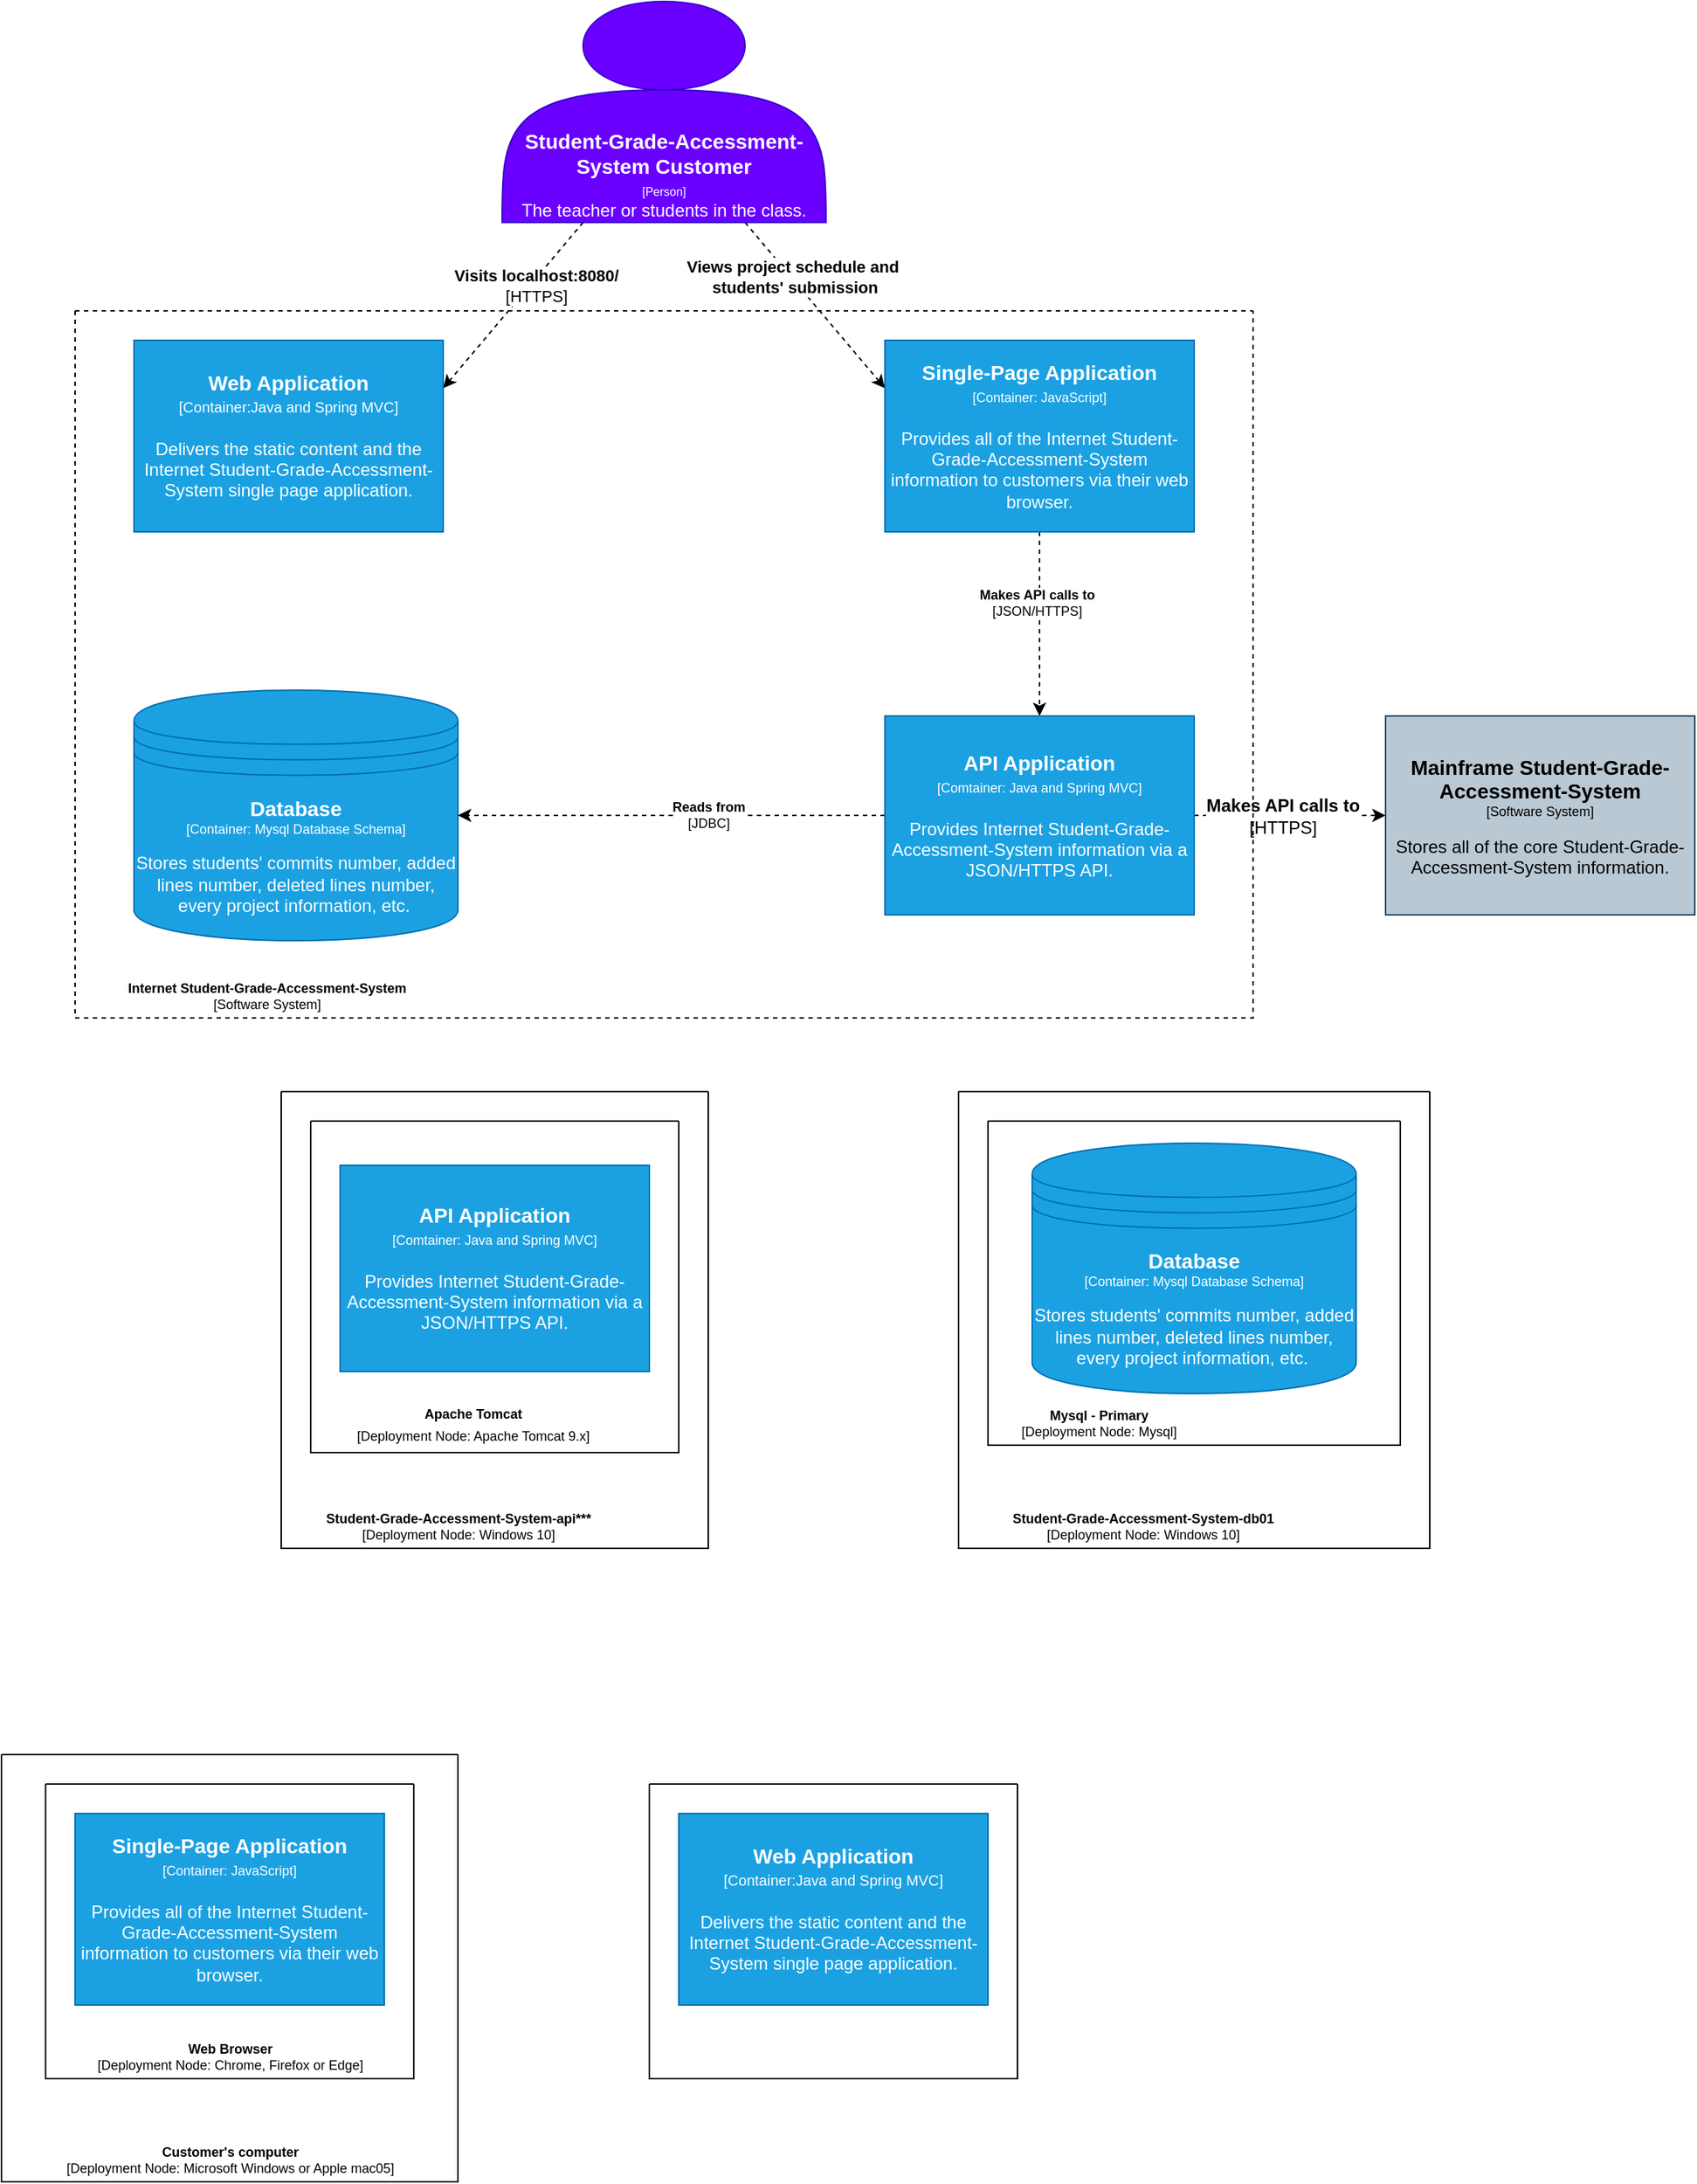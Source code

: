 <mxfile version="15.7.3" type="github">
  <diagram id="Cuy8SSrBaXIe2WgJ0xsk" name="Page-1">
    <mxGraphModel dx="1333" dy="499" grid="1" gridSize="10" guides="1" tooltips="1" connect="1" arrows="1" fold="1" page="1" pageScale="1" pageWidth="1200" pageHeight="1920" math="0" shadow="0">
      <root>
        <mxCell id="0" />
        <mxCell id="1" parent="0" />
        <mxCell id="nMDgOZrZQoWDls4aoF4L-12" style="edgeStyle=none;rounded=0;orthogonalLoop=1;jettySize=auto;html=1;exitX=0.25;exitY=1;exitDx=0;exitDy=0;entryX=1;entryY=0.25;entryDx=0;entryDy=0;fontSize=9;dashed=1;" edge="1" parent="1" source="nMDgOZrZQoWDls4aoF4L-1" target="nMDgOZrZQoWDls4aoF4L-6">
          <mxGeometry relative="1" as="geometry" />
        </mxCell>
        <mxCell id="nMDgOZrZQoWDls4aoF4L-15" value="&lt;b&gt;Visits localhost:8080/&lt;/b&gt;&lt;br&gt;[HTTPS]" style="edgeLabel;html=1;align=center;verticalAlign=middle;resizable=0;points=[];" vertex="1" connectable="0" parent="nMDgOZrZQoWDls4aoF4L-12">
          <mxGeometry x="-0.264" y="3" relative="1" as="geometry">
            <mxPoint as="offset" />
          </mxGeometry>
        </mxCell>
        <mxCell id="nMDgOZrZQoWDls4aoF4L-13" style="edgeStyle=none;rounded=0;orthogonalLoop=1;jettySize=auto;html=1;exitX=0.75;exitY=1;exitDx=0;exitDy=0;entryX=0;entryY=0.25;entryDx=0;entryDy=0;fontSize=9;dashed=1;" edge="1" parent="1" source="nMDgOZrZQoWDls4aoF4L-1" target="nMDgOZrZQoWDls4aoF4L-7">
          <mxGeometry relative="1" as="geometry" />
        </mxCell>
        <mxCell id="nMDgOZrZQoWDls4aoF4L-16" value="&lt;b&gt;Views project schedule and&lt;br&gt;&amp;nbsp;students&#39; submission&lt;/b&gt;" style="edgeLabel;html=1;align=center;verticalAlign=middle;resizable=0;points=[];" vertex="1" connectable="0" parent="nMDgOZrZQoWDls4aoF4L-13">
          <mxGeometry x="-0.339" relative="1" as="geometry">
            <mxPoint as="offset" />
          </mxGeometry>
        </mxCell>
        <mxCell id="nMDgOZrZQoWDls4aoF4L-1" value="&lt;br&gt;&lt;br&gt;&lt;br&gt;&lt;br&gt;&lt;br&gt;&lt;br&gt;&lt;b&gt;&lt;font style=&quot;font-size: 14px&quot;&gt;Student-Grade-Accessment-System Customer&lt;/font&gt;&lt;/b&gt;&lt;br&gt;&lt;font style=&quot;font-size: 8px&quot;&gt;[Person]&lt;/font&gt;&lt;br&gt;The teacher or students in the class." style="shape=actor;whiteSpace=wrap;html=1;fillColor=#6a00ff;strokeColor=#3700CC;fontColor=#ffffff;" vertex="1" parent="1">
          <mxGeometry x="350" y="50" width="220" height="150" as="geometry" />
        </mxCell>
        <mxCell id="nMDgOZrZQoWDls4aoF4L-6" value="&lt;b&gt;&lt;font style=&quot;font-size: 14px&quot;&gt;Web Application&lt;/font&gt;&lt;/b&gt;&lt;br&gt;&lt;font&gt;&lt;font size=&quot;1&quot;&gt;[Container:Java and Spring MVC]&lt;br&gt;&lt;/font&gt;&lt;br&gt;&lt;font style=&quot;font-size: 12px&quot;&gt;Delivers the static content and the Internet Student-Grade-Accessment-System single page application.&lt;/font&gt;&lt;br&gt;&lt;/font&gt;" style="rounded=0;whiteSpace=wrap;html=1;fillColor=#1ba1e2;fontColor=#ffffff;strokeColor=#006EAF;" vertex="1" parent="1">
          <mxGeometry x="100" y="280" width="210" height="130" as="geometry" />
        </mxCell>
        <mxCell id="nMDgOZrZQoWDls4aoF4L-18" style="edgeStyle=orthogonalEdgeStyle;curved=0;rounded=1;sketch=0;orthogonalLoop=1;jettySize=auto;html=1;exitX=0.5;exitY=1;exitDx=0;exitDy=0;entryX=0.5;entryY=0;entryDx=0;entryDy=0;dashed=1;fontSize=9;" edge="1" parent="1" source="nMDgOZrZQoWDls4aoF4L-7" target="nMDgOZrZQoWDls4aoF4L-17">
          <mxGeometry relative="1" as="geometry" />
        </mxCell>
        <mxCell id="nMDgOZrZQoWDls4aoF4L-19" value="&lt;b&gt;Makes API calls to&lt;/b&gt;&lt;br&gt;[JSON/HTTPS]" style="edgeLabel;html=1;align=center;verticalAlign=middle;resizable=0;points=[];fontSize=9;" vertex="1" connectable="0" parent="nMDgOZrZQoWDls4aoF4L-18">
          <mxGeometry x="-0.238" y="-2" relative="1" as="geometry">
            <mxPoint as="offset" />
          </mxGeometry>
        </mxCell>
        <mxCell id="nMDgOZrZQoWDls4aoF4L-7" value="&lt;b&gt;&lt;font style=&quot;font-size: 14px&quot;&gt;Single-Page Application&lt;/font&gt;&lt;/b&gt;&lt;br&gt;&lt;font style=&quot;font-size: 9px&quot;&gt;[Container: JavaScript]&lt;/font&gt;&lt;br&gt;&lt;br&gt;Provides all of the Internet Student-Grade-Accessment-System information to customers via their web browser." style="rounded=0;whiteSpace=wrap;html=1;fontSize=12;fillColor=#1ba1e2;fontColor=#ffffff;strokeColor=#006EAF;" vertex="1" parent="1">
          <mxGeometry x="610" y="280" width="210" height="130" as="geometry" />
        </mxCell>
        <mxCell id="nMDgOZrZQoWDls4aoF4L-14" value="&lt;b&gt;&lt;font style=&quot;font-size: 14px&quot;&gt;Database&lt;/font&gt;&lt;/b&gt;&lt;br&gt;&lt;font style=&quot;font-size: 9px&quot;&gt;[Container: Mysql Database Schema]&lt;/font&gt;&lt;br&gt;&lt;br&gt;&lt;font style=&quot;font-size: 12px&quot;&gt;Stores students&#39; commits number, added lines number, deleted lines number, every project information, etc.&lt;/font&gt;&amp;nbsp;" style="shape=datastore;whiteSpace=wrap;html=1;fontSize=9;fillColor=#1ba1e2;fontColor=#ffffff;strokeColor=#006EAF;" vertex="1" parent="1">
          <mxGeometry x="100" y="517.5" width="220" height="170" as="geometry" />
        </mxCell>
        <mxCell id="nMDgOZrZQoWDls4aoF4L-22" style="edgeStyle=orthogonalEdgeStyle;curved=0;rounded=1;sketch=0;orthogonalLoop=1;jettySize=auto;html=1;exitX=0;exitY=0.5;exitDx=0;exitDy=0;entryX=1;entryY=0.5;entryDx=0;entryDy=0;dashed=1;fontSize=9;" edge="1" parent="1" source="nMDgOZrZQoWDls4aoF4L-17" target="nMDgOZrZQoWDls4aoF4L-14">
          <mxGeometry relative="1" as="geometry" />
        </mxCell>
        <mxCell id="nMDgOZrZQoWDls4aoF4L-23" value="&lt;b&gt;Reads from&lt;/b&gt;&lt;br&gt;[JDBC]" style="edgeLabel;html=1;align=center;verticalAlign=middle;resizable=0;points=[];fontSize=9;" vertex="1" connectable="0" parent="nMDgOZrZQoWDls4aoF4L-22">
          <mxGeometry x="-0.171" y="-1" relative="1" as="geometry">
            <mxPoint as="offset" />
          </mxGeometry>
        </mxCell>
        <mxCell id="nMDgOZrZQoWDls4aoF4L-27" style="edgeStyle=orthogonalEdgeStyle;curved=0;rounded=1;sketch=0;orthogonalLoop=1;jettySize=auto;html=1;exitX=1;exitY=0.5;exitDx=0;exitDy=0;entryX=0;entryY=0.5;entryDx=0;entryDy=0;dashed=1;fontSize=12;" edge="1" parent="1" source="nMDgOZrZQoWDls4aoF4L-17" target="nMDgOZrZQoWDls4aoF4L-26">
          <mxGeometry relative="1" as="geometry" />
        </mxCell>
        <mxCell id="nMDgOZrZQoWDls4aoF4L-28" value="&lt;b&gt;Makes API calls to&lt;/b&gt;&lt;br&gt;[HTTPS]" style="edgeLabel;html=1;align=center;verticalAlign=middle;resizable=0;points=[];fontSize=12;" vertex="1" connectable="0" parent="nMDgOZrZQoWDls4aoF4L-27">
          <mxGeometry x="0.32" relative="1" as="geometry">
            <mxPoint x="-26" as="offset" />
          </mxGeometry>
        </mxCell>
        <mxCell id="nMDgOZrZQoWDls4aoF4L-17" value="&lt;font style=&quot;font-size: 14px&quot;&gt;&lt;b&gt;API Application&lt;/b&gt;&lt;/font&gt;&lt;br&gt;&lt;font style=&quot;font-size: 9px&quot;&gt;[Comtainer: Java and Spring MVC]&lt;br&gt;&lt;/font&gt;&lt;br&gt;Provides Internet Student-Grade-Accessment-System information via a JSON/HTTPS API." style="rounded=0;whiteSpace=wrap;html=1;sketch=0;fillColor=#1ba1e2;fontColor=#ffffff;strokeColor=#006EAF;" vertex="1" parent="1">
          <mxGeometry x="610" y="535" width="210" height="135" as="geometry" />
        </mxCell>
        <mxCell id="nMDgOZrZQoWDls4aoF4L-24" value="" style="swimlane;startSize=0;rounded=0;sketch=0;fontSize=9;dashed=1;" vertex="1" parent="1">
          <mxGeometry x="60" y="260" width="800" height="480" as="geometry" />
        </mxCell>
        <mxCell id="nMDgOZrZQoWDls4aoF4L-25" value="&lt;b&gt;Internet Student-Grade-Accessment-System&lt;/b&gt;&lt;br&gt;[Software System]" style="text;html=1;align=center;verticalAlign=middle;resizable=0;points=[];autosize=1;strokeColor=none;fillColor=none;fontSize=9;" vertex="1" parent="nMDgOZrZQoWDls4aoF4L-24">
          <mxGeometry x="20" y="450" width="220" height="30" as="geometry" />
        </mxCell>
        <mxCell id="nMDgOZrZQoWDls4aoF4L-26" value="&lt;font style=&quot;font-size: 14px&quot;&gt;&lt;b&gt;Mainframe Student-Grade-Accessment-System&lt;/b&gt;&lt;/font&gt;&lt;br&gt;[Software System]&lt;br&gt;&lt;br&gt;&lt;font style=&quot;font-size: 12px&quot;&gt;Stores all of the core Student-Grade-Accessment-System information.&lt;/font&gt;" style="rounded=0;whiteSpace=wrap;html=1;sketch=0;fontSize=9;fillColor=#bac8d3;strokeColor=#23445d;" vertex="1" parent="1">
          <mxGeometry x="950" y="535" width="210" height="135" as="geometry" />
        </mxCell>
        <mxCell id="nMDgOZrZQoWDls4aoF4L-29" value="&lt;font style=&quot;font-size: 14px&quot;&gt;&lt;b&gt;API Application&lt;/b&gt;&lt;/font&gt;&lt;br&gt;&lt;font style=&quot;font-size: 9px&quot;&gt;[Comtainer: Java and Spring MVC]&lt;br&gt;&lt;/font&gt;&lt;br&gt;&lt;span&gt;Provides Internet Student-Grade-Accessment-System information via a JSON/HTTPS API.&lt;/span&gt;" style="rounded=0;whiteSpace=wrap;html=1;sketch=0;fontSize=12;fillColor=#1ba1e2;fontColor=#ffffff;strokeColor=#006EAF;" vertex="1" parent="1">
          <mxGeometry x="240" y="840" width="210" height="140" as="geometry" />
        </mxCell>
        <mxCell id="nMDgOZrZQoWDls4aoF4L-30" value="" style="swimlane;startSize=0;rounded=0;sketch=0;fontSize=12;" vertex="1" parent="1">
          <mxGeometry x="220" y="810" width="250" height="225" as="geometry" />
        </mxCell>
        <mxCell id="nMDgOZrZQoWDls4aoF4L-31" value="&lt;font style=&quot;font-size: 9px&quot;&gt;&lt;b&gt;Apache Tomcat&lt;/b&gt;&lt;br&gt;[Deployment Node: Apache Tomcat 9.x]&lt;/font&gt;" style="text;html=1;align=center;verticalAlign=middle;resizable=0;points=[];autosize=1;strokeColor=none;fillColor=none;fontSize=12;" vertex="1" parent="nMDgOZrZQoWDls4aoF4L-30">
          <mxGeometry x="20" y="185" width="180" height="40" as="geometry" />
        </mxCell>
        <mxCell id="nMDgOZrZQoWDls4aoF4L-32" value="" style="swimlane;startSize=0;rounded=0;sketch=0;fontSize=9;" vertex="1" parent="1">
          <mxGeometry x="200" y="790" width="290" height="310" as="geometry" />
        </mxCell>
        <mxCell id="nMDgOZrZQoWDls4aoF4L-33" value="&lt;b&gt;Student-Grade-Accessment-System-api***&lt;/b&gt;&lt;br&gt;[Deployment Node: Windows 10]" style="text;html=1;align=center;verticalAlign=middle;resizable=0;points=[];autosize=1;strokeColor=none;fillColor=none;fontSize=9;" vertex="1" parent="nMDgOZrZQoWDls4aoF4L-32">
          <mxGeometry x="15" y="280" width="210" height="30" as="geometry" />
        </mxCell>
        <mxCell id="nMDgOZrZQoWDls4aoF4L-35" value="&lt;b&gt;&lt;font style=&quot;font-size: 14px&quot;&gt;Database&lt;/font&gt;&lt;/b&gt;&lt;br&gt;&lt;font style=&quot;font-size: 9px&quot;&gt;[Container: Mysql Database Schema]&lt;/font&gt;&lt;br&gt;&lt;br&gt;&lt;font style=&quot;font-size: 12px&quot;&gt;Stores students&#39; commits number, added lines number, deleted lines number, every project information, etc.&lt;/font&gt;&amp;nbsp;" style="shape=datastore;whiteSpace=wrap;html=1;fontSize=9;fillColor=#1ba1e2;fontColor=#ffffff;strokeColor=#006EAF;" vertex="1" parent="1">
          <mxGeometry x="710" y="825" width="220" height="170" as="geometry" />
        </mxCell>
        <mxCell id="nMDgOZrZQoWDls4aoF4L-36" value="" style="swimlane;startSize=0;rounded=0;sketch=0;fontSize=9;" vertex="1" parent="1">
          <mxGeometry x="680" y="810" width="280" height="220" as="geometry" />
        </mxCell>
        <mxCell id="nMDgOZrZQoWDls4aoF4L-37" value="&lt;b&gt;Mysql - Primary&lt;/b&gt;&lt;br&gt;[Deployment Node: Mysql]" style="text;html=1;align=center;verticalAlign=middle;resizable=0;points=[];autosize=1;strokeColor=none;fillColor=none;fontSize=9;" vertex="1" parent="nMDgOZrZQoWDls4aoF4L-36">
          <mxGeometry x="10" y="190" width="130" height="30" as="geometry" />
        </mxCell>
        <mxCell id="nMDgOZrZQoWDls4aoF4L-38" value="" style="swimlane;startSize=0;rounded=0;sketch=0;fontSize=9;" vertex="1" parent="1">
          <mxGeometry x="660" y="790" width="320" height="310" as="geometry" />
        </mxCell>
        <mxCell id="nMDgOZrZQoWDls4aoF4L-39" value="&lt;b&gt;Student-Grade-Accessment-System-db01&lt;/b&gt;&lt;br&gt;[Deployment Node: Windows 10]" style="text;html=1;align=center;verticalAlign=middle;resizable=0;points=[];autosize=1;strokeColor=none;fillColor=none;fontSize=9;" vertex="1" parent="nMDgOZrZQoWDls4aoF4L-38">
          <mxGeometry x="20" y="280" width="210" height="30" as="geometry" />
        </mxCell>
        <mxCell id="nMDgOZrZQoWDls4aoF4L-40" value="&lt;b&gt;&lt;font style=&quot;font-size: 14px&quot;&gt;Web Application&lt;/font&gt;&lt;/b&gt;&lt;br&gt;&lt;font&gt;&lt;font size=&quot;1&quot;&gt;[Container:Java and Spring MVC]&lt;br&gt;&lt;/font&gt;&lt;br&gt;&lt;font style=&quot;font-size: 12px&quot;&gt;Delivers the static content and the Internet Student-Grade-Accessment-System single page application.&lt;/font&gt;&lt;br&gt;&lt;/font&gt;" style="rounded=0;whiteSpace=wrap;html=1;fillColor=#1ba1e2;fontColor=#ffffff;strokeColor=#006EAF;" vertex="1" parent="1">
          <mxGeometry x="470" y="1280" width="210" height="130" as="geometry" />
        </mxCell>
        <mxCell id="nMDgOZrZQoWDls4aoF4L-41" value="&lt;b&gt;&lt;font style=&quot;font-size: 14px&quot;&gt;Single-Page Application&lt;/font&gt;&lt;/b&gt;&lt;br&gt;&lt;font style=&quot;font-size: 9px&quot;&gt;[Container: JavaScript]&lt;/font&gt;&lt;br&gt;&lt;br&gt;Provides all of the Internet Student-Grade-Accessment-System information to customers via their web browser." style="rounded=0;whiteSpace=wrap;html=1;fontSize=12;fillColor=#1ba1e2;fontColor=#ffffff;strokeColor=#006EAF;" vertex="1" parent="1">
          <mxGeometry x="60" y="1280" width="210" height="130" as="geometry" />
        </mxCell>
        <mxCell id="nMDgOZrZQoWDls4aoF4L-42" value="" style="swimlane;startSize=0;rounded=0;sketch=0;fontSize=9;" vertex="1" parent="1">
          <mxGeometry x="40" y="1260" width="250" height="200" as="geometry" />
        </mxCell>
        <mxCell id="nMDgOZrZQoWDls4aoF4L-43" value="&lt;b&gt;Web Browser&lt;/b&gt;&lt;br&gt;[Deployment Node: Chrome, Firefox or Edge]" style="text;html=1;align=center;verticalAlign=middle;resizable=0;points=[];autosize=1;strokeColor=none;fillColor=none;fontSize=9;" vertex="1" parent="nMDgOZrZQoWDls4aoF4L-42">
          <mxGeometry x="20" y="170" width="210" height="30" as="geometry" />
        </mxCell>
        <mxCell id="nMDgOZrZQoWDls4aoF4L-44" value="" style="swimlane;startSize=0;rounded=0;sketch=0;fontSize=9;" vertex="1" parent="1">
          <mxGeometry x="10" y="1240" width="310" height="290" as="geometry" />
        </mxCell>
        <mxCell id="nMDgOZrZQoWDls4aoF4L-45" value="&lt;b&gt;Customer&#39;s computer&lt;/b&gt;&lt;br&gt;[Deployment Node: Microsoft Windows or Apple mac05]" style="text;html=1;align=center;verticalAlign=middle;resizable=0;points=[];autosize=1;strokeColor=none;fillColor=none;fontSize=9;" vertex="1" parent="nMDgOZrZQoWDls4aoF4L-44">
          <mxGeometry x="30" y="260" width="250" height="30" as="geometry" />
        </mxCell>
        <mxCell id="nMDgOZrZQoWDls4aoF4L-46" value="" style="swimlane;startSize=0;rounded=0;sketch=0;fontSize=9;" vertex="1" parent="1">
          <mxGeometry x="450" y="1260" width="250" height="200" as="geometry" />
        </mxCell>
      </root>
    </mxGraphModel>
  </diagram>
</mxfile>

